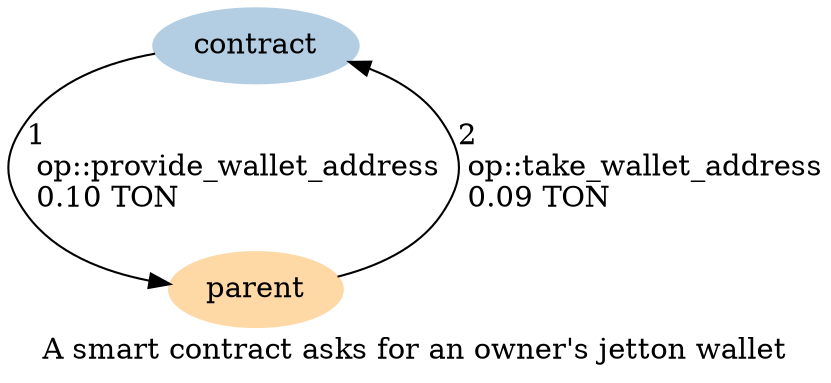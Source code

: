 digraph {
    label="A smart contract asks for an owner's jetton wallet"
    node [ colorscheme=pastel19 style=filled ]

    /* Entities */
    contract [ color=2 ]
    parent [ color=5 ]

    /* Relationships */
    contract -> parent [ label="1\l op::provide_wallet_address\l 0.10 TON\l" ]
    parent -> contract [ label="2\l op::take_wallet_address\l 0.09 TON\l" ]

    /* Ranks */
    { rank=min contract }
    { rank=max parent }
}
